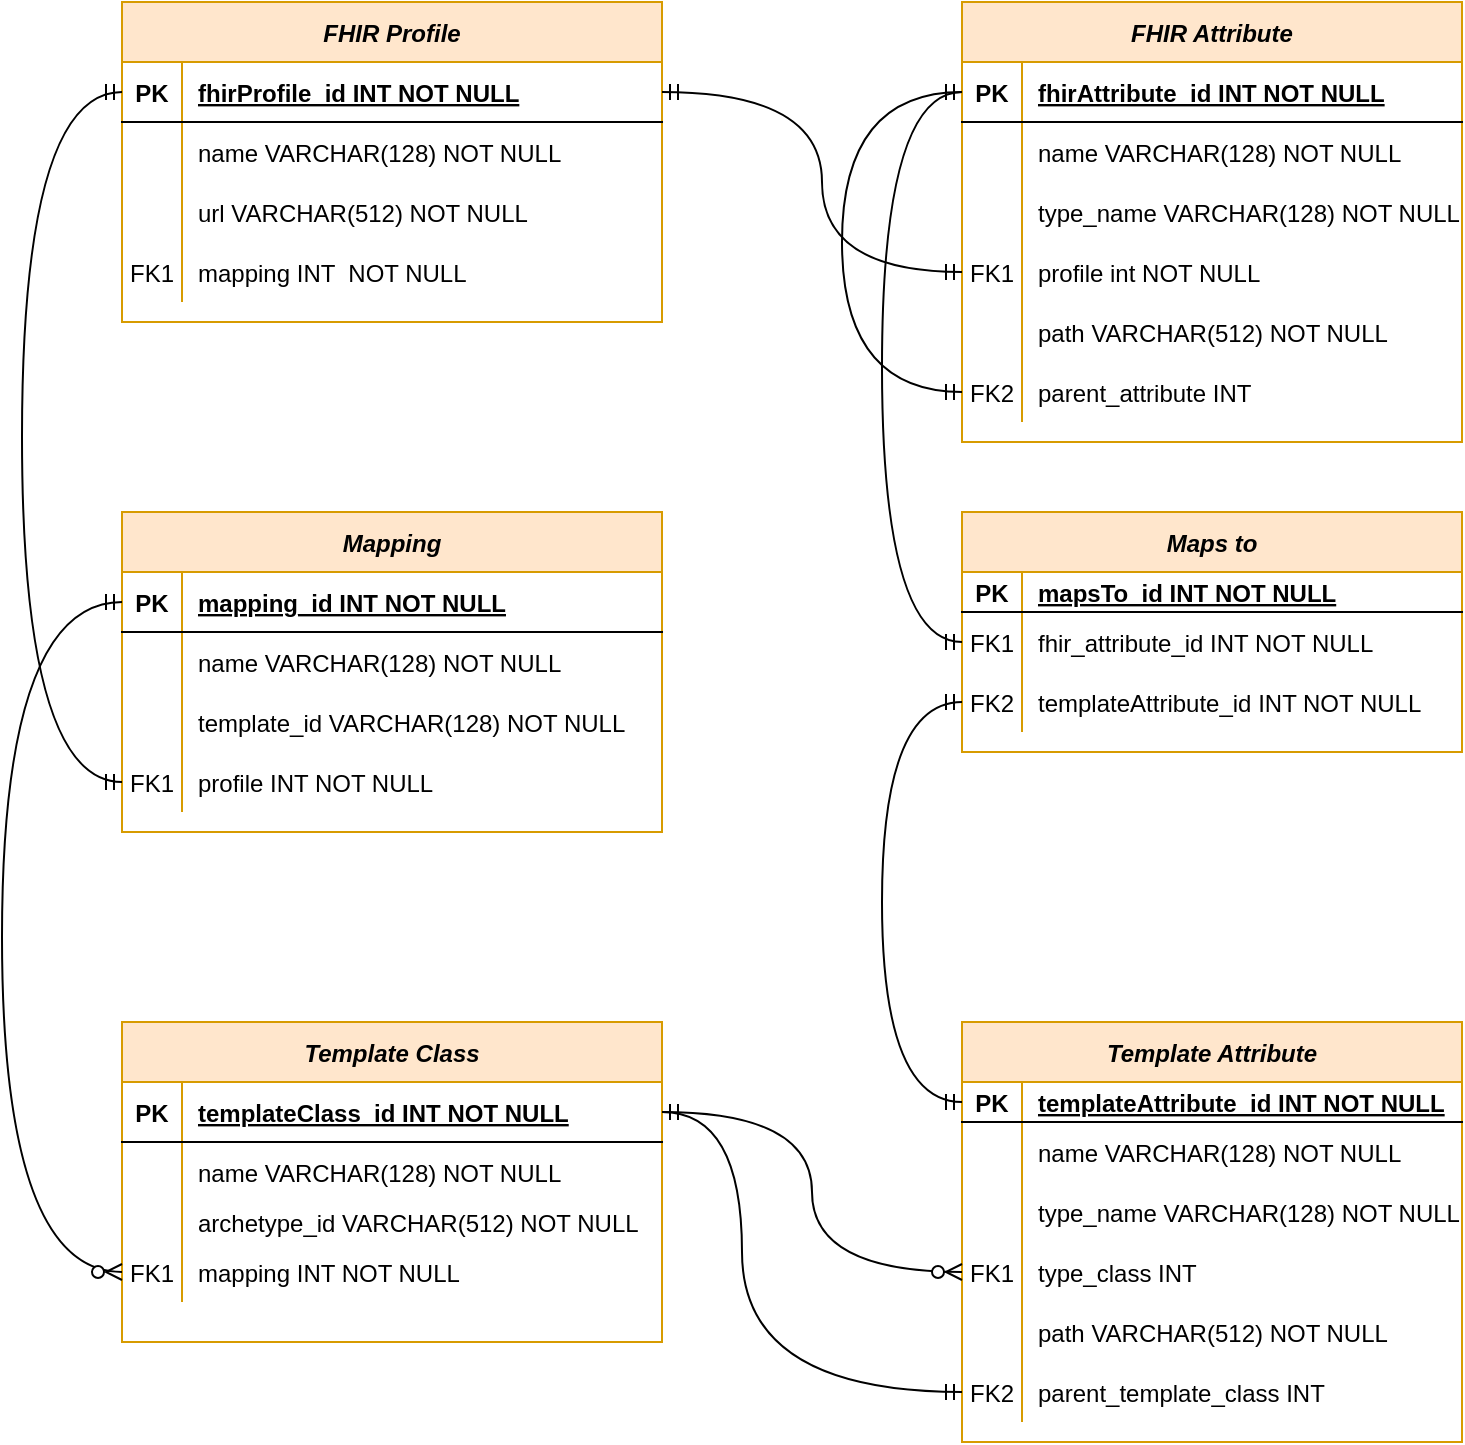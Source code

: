 <mxfile version="14.1.1" type="github">
  <diagram id="R2lEEEUBdFMjLlhIrx00" name="Page-1">
    <mxGraphModel dx="946" dy="1762" grid="1" gridSize="10" guides="1" tooltips="1" connect="1" arrows="1" fold="1" page="1" pageScale="1" pageWidth="850" pageHeight="1100" math="0" shadow="0" extFonts="Permanent Marker^https://fonts.googleapis.com/css?family=Permanent+Marker">
      <root>
        <mxCell id="0" />
        <mxCell id="1" parent="0" />
        <mxCell id="C-vyLk0tnHw3VtMMgP7b-2" value="Template Class" style="shape=table;startSize=30;container=1;collapsible=1;childLayout=tableLayout;fixedRows=1;rowLines=0;fontStyle=3;align=center;resizeLast=1;fillColor=#ffe6cc;strokeColor=#d79b00;" parent="1" vertex="1">
          <mxGeometry x="110" y="-210" width="270" height="160" as="geometry" />
        </mxCell>
        <mxCell id="C-vyLk0tnHw3VtMMgP7b-3" value="" style="shape=partialRectangle;collapsible=0;dropTarget=0;pointerEvents=0;fillColor=none;points=[[0,0.5],[1,0.5]];portConstraint=eastwest;top=0;left=0;right=0;bottom=1;" parent="C-vyLk0tnHw3VtMMgP7b-2" vertex="1">
          <mxGeometry y="30" width="270" height="30" as="geometry" />
        </mxCell>
        <mxCell id="C-vyLk0tnHw3VtMMgP7b-4" value="PK" style="shape=partialRectangle;overflow=hidden;connectable=0;fillColor=none;top=0;left=0;bottom=0;right=0;fontStyle=1;" parent="C-vyLk0tnHw3VtMMgP7b-3" vertex="1">
          <mxGeometry width="30" height="30" as="geometry" />
        </mxCell>
        <mxCell id="C-vyLk0tnHw3VtMMgP7b-5" value="templateClass_id INT NOT NULL " style="shape=partialRectangle;overflow=hidden;connectable=0;fillColor=none;top=0;left=0;bottom=0;right=0;align=left;spacingLeft=6;fontStyle=5;" parent="C-vyLk0tnHw3VtMMgP7b-3" vertex="1">
          <mxGeometry x="30" width="240" height="30" as="geometry" />
        </mxCell>
        <mxCell id="I-5Z0KJP2ZvqSZw33MEn-7" style="shape=partialRectangle;collapsible=0;dropTarget=0;pointerEvents=0;fillColor=none;points=[[0,0.5],[1,0.5]];portConstraint=eastwest;top=0;left=0;right=0;bottom=0;" parent="C-vyLk0tnHw3VtMMgP7b-2" vertex="1">
          <mxGeometry y="60" width="270" height="30" as="geometry" />
        </mxCell>
        <mxCell id="I-5Z0KJP2ZvqSZw33MEn-8" style="shape=partialRectangle;overflow=hidden;connectable=0;fillColor=none;top=0;left=0;bottom=0;right=0;" parent="I-5Z0KJP2ZvqSZw33MEn-7" vertex="1">
          <mxGeometry width="30" height="30" as="geometry" />
        </mxCell>
        <mxCell id="I-5Z0KJP2ZvqSZw33MEn-9" value="name VARCHAR(128) NOT NULL" style="shape=partialRectangle;overflow=hidden;connectable=0;fillColor=none;top=0;left=0;bottom=0;right=0;align=left;spacingLeft=6;" parent="I-5Z0KJP2ZvqSZw33MEn-7" vertex="1">
          <mxGeometry x="30" width="240" height="30" as="geometry" />
        </mxCell>
        <mxCell id="C-vyLk0tnHw3VtMMgP7b-9" value="" style="shape=partialRectangle;collapsible=0;dropTarget=0;pointerEvents=0;fillColor=none;points=[[0,0.5],[1,0.5]];portConstraint=eastwest;top=0;left=0;right=0;bottom=0;" parent="C-vyLk0tnHw3VtMMgP7b-2" vertex="1">
          <mxGeometry y="90" width="270" height="20" as="geometry" />
        </mxCell>
        <mxCell id="C-vyLk0tnHw3VtMMgP7b-10" value="" style="shape=partialRectangle;overflow=hidden;connectable=0;fillColor=none;top=0;left=0;bottom=0;right=0;" parent="C-vyLk0tnHw3VtMMgP7b-9" vertex="1">
          <mxGeometry width="30" height="20" as="geometry" />
        </mxCell>
        <mxCell id="C-vyLk0tnHw3VtMMgP7b-11" value="archetype_id VARCHAR(512) NOT NULL" style="shape=partialRectangle;overflow=hidden;connectable=0;fillColor=none;top=0;left=0;bottom=0;right=0;align=left;spacingLeft=6;" parent="C-vyLk0tnHw3VtMMgP7b-9" vertex="1">
          <mxGeometry x="30" width="240" height="20" as="geometry" />
        </mxCell>
        <mxCell id="C-vyLk0tnHw3VtMMgP7b-6" value="" style="shape=partialRectangle;collapsible=0;dropTarget=0;pointerEvents=0;fillColor=none;points=[[0,0.5],[1,0.5]];portConstraint=eastwest;top=0;left=0;right=0;bottom=0;" parent="C-vyLk0tnHw3VtMMgP7b-2" vertex="1">
          <mxGeometry y="110" width="270" height="30" as="geometry" />
        </mxCell>
        <mxCell id="C-vyLk0tnHw3VtMMgP7b-7" value="FK1" style="shape=partialRectangle;overflow=hidden;connectable=0;fillColor=none;top=0;left=0;bottom=0;right=0;" parent="C-vyLk0tnHw3VtMMgP7b-6" vertex="1">
          <mxGeometry width="30" height="30" as="geometry" />
        </mxCell>
        <mxCell id="C-vyLk0tnHw3VtMMgP7b-8" value="mapping INT NOT NULL " style="shape=partialRectangle;overflow=hidden;connectable=0;fillColor=none;top=0;left=0;bottom=0;right=0;align=left;spacingLeft=6;" parent="C-vyLk0tnHw3VtMMgP7b-6" vertex="1">
          <mxGeometry x="30" width="240" height="30" as="geometry" />
        </mxCell>
        <mxCell id="C-vyLk0tnHw3VtMMgP7b-13" value="Template Attribute" style="shape=table;startSize=30;container=1;collapsible=1;childLayout=tableLayout;fixedRows=1;rowLines=0;fontStyle=3;align=center;resizeLast=1;fillColor=#ffe6cc;strokeColor=#d79b00;" parent="1" vertex="1">
          <mxGeometry x="530" y="-210" width="250" height="210" as="geometry" />
        </mxCell>
        <mxCell id="C-vyLk0tnHw3VtMMgP7b-14" value="" style="shape=partialRectangle;collapsible=0;dropTarget=0;pointerEvents=0;fillColor=none;points=[[0,0.5],[1,0.5]];portConstraint=eastwest;top=0;left=0;right=0;bottom=1;" parent="C-vyLk0tnHw3VtMMgP7b-13" vertex="1">
          <mxGeometry y="30" width="250" height="20" as="geometry" />
        </mxCell>
        <mxCell id="C-vyLk0tnHw3VtMMgP7b-15" value="PK" style="shape=partialRectangle;overflow=hidden;connectable=0;fillColor=none;top=0;left=0;bottom=0;right=0;fontStyle=1;" parent="C-vyLk0tnHw3VtMMgP7b-14" vertex="1">
          <mxGeometry width="30" height="20" as="geometry" />
        </mxCell>
        <mxCell id="C-vyLk0tnHw3VtMMgP7b-16" value="templateAttribute_id INT NOT NULL " style="shape=partialRectangle;overflow=hidden;connectable=0;fillColor=none;top=0;left=0;bottom=0;right=0;align=left;spacingLeft=6;fontStyle=5;" parent="C-vyLk0tnHw3VtMMgP7b-14" vertex="1">
          <mxGeometry x="30" width="220" height="20" as="geometry" />
        </mxCell>
        <mxCell id="C-vyLk0tnHw3VtMMgP7b-20" value="" style="shape=partialRectangle;collapsible=0;dropTarget=0;pointerEvents=0;fillColor=none;points=[[0,0.5],[1,0.5]];portConstraint=eastwest;top=0;left=0;right=0;bottom=0;" parent="C-vyLk0tnHw3VtMMgP7b-13" vertex="1">
          <mxGeometry y="50" width="250" height="30" as="geometry" />
        </mxCell>
        <mxCell id="C-vyLk0tnHw3VtMMgP7b-21" value="" style="shape=partialRectangle;overflow=hidden;connectable=0;fillColor=none;top=0;left=0;bottom=0;right=0;" parent="C-vyLk0tnHw3VtMMgP7b-20" vertex="1">
          <mxGeometry width="30" height="30" as="geometry" />
        </mxCell>
        <mxCell id="C-vyLk0tnHw3VtMMgP7b-22" value="name VARCHAR(128) NOT NULL" style="shape=partialRectangle;overflow=hidden;connectable=0;fillColor=none;top=0;left=0;bottom=0;right=0;align=left;spacingLeft=6;" parent="C-vyLk0tnHw3VtMMgP7b-20" vertex="1">
          <mxGeometry x="30" width="220" height="30" as="geometry" />
        </mxCell>
        <mxCell id="I-5Z0KJP2ZvqSZw33MEn-14" style="shape=partialRectangle;collapsible=0;dropTarget=0;pointerEvents=0;fillColor=none;points=[[0,0.5],[1,0.5]];portConstraint=eastwest;top=0;left=0;right=0;bottom=0;" parent="C-vyLk0tnHw3VtMMgP7b-13" vertex="1">
          <mxGeometry y="80" width="250" height="30" as="geometry" />
        </mxCell>
        <mxCell id="I-5Z0KJP2ZvqSZw33MEn-15" style="shape=partialRectangle;overflow=hidden;connectable=0;fillColor=none;top=0;left=0;bottom=0;right=0;" parent="I-5Z0KJP2ZvqSZw33MEn-14" vertex="1">
          <mxGeometry width="30" height="30" as="geometry" />
        </mxCell>
        <mxCell id="I-5Z0KJP2ZvqSZw33MEn-16" value="type_name VARCHAR(128) NOT NULL" style="shape=partialRectangle;overflow=hidden;connectable=0;fillColor=none;top=0;left=0;bottom=0;right=0;align=left;spacingLeft=6;" parent="I-5Z0KJP2ZvqSZw33MEn-14" vertex="1">
          <mxGeometry x="30" width="220" height="30" as="geometry" />
        </mxCell>
        <mxCell id="C-vyLk0tnHw3VtMMgP7b-17" value="" style="shape=partialRectangle;collapsible=0;dropTarget=0;pointerEvents=0;fillColor=none;points=[[0,0.5],[1,0.5]];portConstraint=eastwest;top=0;left=0;right=0;bottom=0;" parent="C-vyLk0tnHw3VtMMgP7b-13" vertex="1">
          <mxGeometry y="110" width="250" height="30" as="geometry" />
        </mxCell>
        <mxCell id="C-vyLk0tnHw3VtMMgP7b-18" value="FK1" style="shape=partialRectangle;overflow=hidden;connectable=0;fillColor=none;top=0;left=0;bottom=0;right=0;" parent="C-vyLk0tnHw3VtMMgP7b-17" vertex="1">
          <mxGeometry width="30" height="30" as="geometry" />
        </mxCell>
        <mxCell id="C-vyLk0tnHw3VtMMgP7b-19" value="type_class INT" style="shape=partialRectangle;overflow=hidden;connectable=0;fillColor=none;top=0;left=0;bottom=0;right=0;align=left;spacingLeft=6;" parent="C-vyLk0tnHw3VtMMgP7b-17" vertex="1">
          <mxGeometry x="30" width="220" height="30" as="geometry" />
        </mxCell>
        <mxCell id="I-5Z0KJP2ZvqSZw33MEn-11" style="shape=partialRectangle;collapsible=0;dropTarget=0;pointerEvents=0;fillColor=none;points=[[0,0.5],[1,0.5]];portConstraint=eastwest;top=0;left=0;right=0;bottom=0;" parent="C-vyLk0tnHw3VtMMgP7b-13" vertex="1">
          <mxGeometry y="140" width="250" height="30" as="geometry" />
        </mxCell>
        <mxCell id="I-5Z0KJP2ZvqSZw33MEn-12" style="shape=partialRectangle;overflow=hidden;connectable=0;fillColor=none;top=0;left=0;bottom=0;right=0;" parent="I-5Z0KJP2ZvqSZw33MEn-11" vertex="1">
          <mxGeometry width="30" height="30" as="geometry" />
        </mxCell>
        <mxCell id="I-5Z0KJP2ZvqSZw33MEn-13" value="path VARCHAR(512) NOT NULL " style="shape=partialRectangle;overflow=hidden;connectable=0;fillColor=none;top=0;left=0;bottom=0;right=0;align=left;spacingLeft=6;labelBorderColor=none;" parent="I-5Z0KJP2ZvqSZw33MEn-11" vertex="1">
          <mxGeometry x="30" width="220" height="30" as="geometry" />
        </mxCell>
        <mxCell id="I-5Z0KJP2ZvqSZw33MEn-17" style="shape=partialRectangle;collapsible=0;dropTarget=0;pointerEvents=0;fillColor=none;points=[[0,0.5],[1,0.5]];portConstraint=eastwest;top=0;left=0;right=0;bottom=0;" parent="C-vyLk0tnHw3VtMMgP7b-13" vertex="1">
          <mxGeometry y="170" width="250" height="30" as="geometry" />
        </mxCell>
        <mxCell id="I-5Z0KJP2ZvqSZw33MEn-18" value="FK2" style="shape=partialRectangle;overflow=hidden;connectable=0;fillColor=none;top=0;left=0;bottom=0;right=0;" parent="I-5Z0KJP2ZvqSZw33MEn-17" vertex="1">
          <mxGeometry width="30" height="30" as="geometry" />
        </mxCell>
        <mxCell id="I-5Z0KJP2ZvqSZw33MEn-19" value="parent_template_class INT " style="shape=partialRectangle;overflow=hidden;connectable=0;fillColor=none;top=0;left=0;bottom=0;right=0;align=left;spacingLeft=6;labelBorderColor=none;" parent="I-5Z0KJP2ZvqSZw33MEn-17" vertex="1">
          <mxGeometry x="30" width="220" height="30" as="geometry" />
        </mxCell>
        <mxCell id="C-vyLk0tnHw3VtMMgP7b-23" value="Mapping" style="shape=table;startSize=30;container=1;collapsible=1;childLayout=tableLayout;fixedRows=1;rowLines=0;fontStyle=3;align=center;resizeLast=1;fillColor=#ffe6cc;strokeColor=#d79b00;" parent="1" vertex="1">
          <mxGeometry x="110" y="-465" width="270" height="160" as="geometry">
            <mxRectangle x="110" y="130" width="80" height="30" as="alternateBounds" />
          </mxGeometry>
        </mxCell>
        <mxCell id="C-vyLk0tnHw3VtMMgP7b-24" value="" style="shape=partialRectangle;collapsible=0;dropTarget=0;pointerEvents=0;fillColor=none;points=[[0,0.5],[1,0.5]];portConstraint=eastwest;top=0;left=0;right=0;bottom=1;" parent="C-vyLk0tnHw3VtMMgP7b-23" vertex="1">
          <mxGeometry y="30" width="270" height="30" as="geometry" />
        </mxCell>
        <mxCell id="C-vyLk0tnHw3VtMMgP7b-25" value="PK" style="shape=partialRectangle;overflow=hidden;connectable=0;fillColor=none;top=0;left=0;bottom=0;right=0;fontStyle=1;" parent="C-vyLk0tnHw3VtMMgP7b-24" vertex="1">
          <mxGeometry width="30" height="30" as="geometry" />
        </mxCell>
        <mxCell id="C-vyLk0tnHw3VtMMgP7b-26" value="mapping_id INT NOT NULL " style="shape=partialRectangle;overflow=hidden;connectable=0;fillColor=none;top=0;left=0;bottom=0;right=0;align=left;spacingLeft=6;fontStyle=5;" parent="C-vyLk0tnHw3VtMMgP7b-24" vertex="1">
          <mxGeometry x="30" width="240" height="30" as="geometry" />
        </mxCell>
        <mxCell id="C-vyLk0tnHw3VtMMgP7b-27" value="" style="shape=partialRectangle;collapsible=0;dropTarget=0;pointerEvents=0;fillColor=none;points=[[0,0.5],[1,0.5]];portConstraint=eastwest;top=0;left=0;right=0;bottom=0;" parent="C-vyLk0tnHw3VtMMgP7b-23" vertex="1">
          <mxGeometry y="60" width="270" height="30" as="geometry" />
        </mxCell>
        <mxCell id="C-vyLk0tnHw3VtMMgP7b-28" value="&#xa;&#xa;&#xa;&#xa;" style="shape=partialRectangle;overflow=hidden;connectable=0;fillColor=none;top=0;left=0;bottom=0;right=0;" parent="C-vyLk0tnHw3VtMMgP7b-27" vertex="1">
          <mxGeometry width="30" height="30" as="geometry" />
        </mxCell>
        <mxCell id="C-vyLk0tnHw3VtMMgP7b-29" value="name VARCHAR(128) NOT NULL" style="shape=partialRectangle;overflow=hidden;connectable=0;fillColor=none;top=0;left=0;bottom=0;right=0;align=left;spacingLeft=6;" parent="C-vyLk0tnHw3VtMMgP7b-27" vertex="1">
          <mxGeometry x="30" width="240" height="30" as="geometry" />
        </mxCell>
        <mxCell id="I-5Z0KJP2ZvqSZw33MEn-4" style="shape=partialRectangle;collapsible=0;dropTarget=0;pointerEvents=0;fillColor=none;points=[[0,0.5],[1,0.5]];portConstraint=eastwest;top=0;left=0;right=0;bottom=0;" parent="C-vyLk0tnHw3VtMMgP7b-23" vertex="1">
          <mxGeometry y="90" width="270" height="30" as="geometry" />
        </mxCell>
        <mxCell id="I-5Z0KJP2ZvqSZw33MEn-5" style="shape=partialRectangle;overflow=hidden;connectable=0;fillColor=none;top=0;left=0;bottom=0;right=0;" parent="I-5Z0KJP2ZvqSZw33MEn-4" vertex="1">
          <mxGeometry width="30" height="30" as="geometry" />
        </mxCell>
        <mxCell id="I-5Z0KJP2ZvqSZw33MEn-6" value="template_id VARCHAR(128) NOT NULL" style="shape=partialRectangle;overflow=hidden;connectable=0;fillColor=none;top=0;left=0;bottom=0;right=0;align=left;spacingLeft=6;" parent="I-5Z0KJP2ZvqSZw33MEn-4" vertex="1">
          <mxGeometry x="30" width="240" height="30" as="geometry" />
        </mxCell>
        <mxCell id="I-5Z0KJP2ZvqSZw33MEn-35" style="shape=partialRectangle;collapsible=0;dropTarget=0;pointerEvents=0;fillColor=none;points=[[0,0.5],[1,0.5]];portConstraint=eastwest;top=0;left=0;right=0;bottom=0;" parent="C-vyLk0tnHw3VtMMgP7b-23" vertex="1">
          <mxGeometry y="120" width="270" height="30" as="geometry" />
        </mxCell>
        <mxCell id="I-5Z0KJP2ZvqSZw33MEn-36" value="FK1" style="shape=partialRectangle;overflow=hidden;connectable=0;fillColor=none;top=0;left=0;bottom=0;right=0;" parent="I-5Z0KJP2ZvqSZw33MEn-35" vertex="1">
          <mxGeometry width="30" height="30" as="geometry" />
        </mxCell>
        <mxCell id="I-5Z0KJP2ZvqSZw33MEn-37" value="profile INT NOT NULL" style="shape=partialRectangle;overflow=hidden;connectable=0;fillColor=none;top=0;left=0;bottom=0;right=0;align=left;spacingLeft=6;" parent="I-5Z0KJP2ZvqSZw33MEn-35" vertex="1">
          <mxGeometry x="30" width="240" height="30" as="geometry" />
        </mxCell>
        <mxCell id="I-5Z0KJP2ZvqSZw33MEn-22" value="FHIR Profile" style="shape=table;startSize=30;container=1;collapsible=1;childLayout=tableLayout;fixedRows=1;rowLines=0;fontStyle=3;align=center;resizeLast=1;fillColor=#ffe6cc;strokeColor=#D79B00;" parent="1" vertex="1">
          <mxGeometry x="110" y="-720" width="270" height="160" as="geometry" />
        </mxCell>
        <mxCell id="I-5Z0KJP2ZvqSZw33MEn-23" value="" style="shape=partialRectangle;collapsible=0;dropTarget=0;pointerEvents=0;fillColor=none;points=[[0,0.5],[1,0.5]];portConstraint=eastwest;top=0;left=0;right=0;bottom=1;" parent="I-5Z0KJP2ZvqSZw33MEn-22" vertex="1">
          <mxGeometry y="30" width="270" height="30" as="geometry" />
        </mxCell>
        <mxCell id="I-5Z0KJP2ZvqSZw33MEn-24" value="PK" style="shape=partialRectangle;overflow=hidden;connectable=0;fillColor=none;top=0;left=0;bottom=0;right=0;fontStyle=1;" parent="I-5Z0KJP2ZvqSZw33MEn-23" vertex="1">
          <mxGeometry width="30" height="30" as="geometry" />
        </mxCell>
        <mxCell id="I-5Z0KJP2ZvqSZw33MEn-25" value="fhirProfile_id INT NOT NULL " style="shape=partialRectangle;overflow=hidden;connectable=0;top=0;left=0;bottom=0;right=0;align=left;spacingLeft=6;fontStyle=5;strokeColor=#FFD966;fillColor=none;" parent="I-5Z0KJP2ZvqSZw33MEn-23" vertex="1">
          <mxGeometry x="30" width="240" height="30" as="geometry" />
        </mxCell>
        <mxCell id="I-5Z0KJP2ZvqSZw33MEn-26" style="shape=partialRectangle;collapsible=0;dropTarget=0;pointerEvents=0;fillColor=none;points=[[0,0.5],[1,0.5]];portConstraint=eastwest;top=0;left=0;right=0;bottom=0;" parent="I-5Z0KJP2ZvqSZw33MEn-22" vertex="1">
          <mxGeometry y="60" width="270" height="30" as="geometry" />
        </mxCell>
        <mxCell id="I-5Z0KJP2ZvqSZw33MEn-27" style="shape=partialRectangle;overflow=hidden;connectable=0;fillColor=none;top=0;left=0;bottom=0;right=0;" parent="I-5Z0KJP2ZvqSZw33MEn-26" vertex="1">
          <mxGeometry width="30" height="30" as="geometry" />
        </mxCell>
        <mxCell id="I-5Z0KJP2ZvqSZw33MEn-28" value="name VARCHAR(128) NOT NULL" style="shape=partialRectangle;overflow=hidden;connectable=0;fillColor=none;top=0;left=0;bottom=0;right=0;align=left;spacingLeft=6;strokeColor=#D79B00;" parent="I-5Z0KJP2ZvqSZw33MEn-26" vertex="1">
          <mxGeometry x="30" width="240" height="30" as="geometry" />
        </mxCell>
        <mxCell id="I-5Z0KJP2ZvqSZw33MEn-29" value="" style="shape=partialRectangle;collapsible=0;dropTarget=0;pointerEvents=0;fillColor=none;points=[[0,0.5],[1,0.5]];portConstraint=eastwest;top=0;left=0;right=0;bottom=0;" parent="I-5Z0KJP2ZvqSZw33MEn-22" vertex="1">
          <mxGeometry y="90" width="270" height="30" as="geometry" />
        </mxCell>
        <mxCell id="I-5Z0KJP2ZvqSZw33MEn-30" value="" style="shape=partialRectangle;overflow=hidden;connectable=0;fillColor=none;top=0;left=0;bottom=0;right=0;" parent="I-5Z0KJP2ZvqSZw33MEn-29" vertex="1">
          <mxGeometry width="30" height="30" as="geometry" />
        </mxCell>
        <mxCell id="I-5Z0KJP2ZvqSZw33MEn-31" value="url VARCHAR(512) NOT NULL" style="shape=partialRectangle;overflow=hidden;connectable=0;fillColor=none;top=0;left=0;bottom=0;right=0;align=left;spacingLeft=6;" parent="I-5Z0KJP2ZvqSZw33MEn-29" vertex="1">
          <mxGeometry x="30" width="240" height="30" as="geometry" />
        </mxCell>
        <mxCell id="I-5Z0KJP2ZvqSZw33MEn-32" value="" style="shape=partialRectangle;collapsible=0;dropTarget=0;pointerEvents=0;fillColor=none;points=[[0,0.5],[1,0.5]];portConstraint=eastwest;top=0;left=0;right=0;bottom=0;" parent="I-5Z0KJP2ZvqSZw33MEn-22" vertex="1">
          <mxGeometry y="120" width="270" height="30" as="geometry" />
        </mxCell>
        <mxCell id="I-5Z0KJP2ZvqSZw33MEn-33" value="FK1" style="shape=partialRectangle;overflow=hidden;connectable=0;fillColor=none;top=0;left=0;bottom=0;right=0;" parent="I-5Z0KJP2ZvqSZw33MEn-32" vertex="1">
          <mxGeometry width="30" height="30" as="geometry" />
        </mxCell>
        <mxCell id="I-5Z0KJP2ZvqSZw33MEn-34" value="mapping INT  NOT NULL" style="shape=partialRectangle;overflow=hidden;connectable=0;fillColor=none;top=0;left=0;bottom=0;right=0;align=left;spacingLeft=6;" parent="I-5Z0KJP2ZvqSZw33MEn-32" vertex="1">
          <mxGeometry x="30" width="240" height="30" as="geometry" />
        </mxCell>
        <mxCell id="I-5Z0KJP2ZvqSZw33MEn-40" value="FHIR Attribute" style="shape=table;startSize=30;container=1;collapsible=1;childLayout=tableLayout;fixedRows=1;rowLines=0;fontStyle=3;align=center;resizeLast=1;fillColor=#ffe6cc;strokeColor=#d79b00;" parent="1" vertex="1">
          <mxGeometry x="530" y="-720" width="250" height="220" as="geometry" />
        </mxCell>
        <mxCell id="I-5Z0KJP2ZvqSZw33MEn-41" value="" style="shape=partialRectangle;collapsible=0;dropTarget=0;pointerEvents=0;fillColor=none;points=[[0,0.5],[1,0.5]];portConstraint=eastwest;top=0;left=0;right=0;bottom=1;" parent="I-5Z0KJP2ZvqSZw33MEn-40" vertex="1">
          <mxGeometry y="30" width="250" height="30" as="geometry" />
        </mxCell>
        <mxCell id="I-5Z0KJP2ZvqSZw33MEn-42" value="PK" style="shape=partialRectangle;overflow=hidden;connectable=0;fillColor=none;top=0;left=0;bottom=0;right=0;fontStyle=1;" parent="I-5Z0KJP2ZvqSZw33MEn-41" vertex="1">
          <mxGeometry width="30" height="30" as="geometry" />
        </mxCell>
        <mxCell id="I-5Z0KJP2ZvqSZw33MEn-43" value="fhirAttribute_id INT NOT NULL " style="shape=partialRectangle;overflow=hidden;connectable=0;fillColor=none;top=0;left=0;bottom=0;right=0;align=left;spacingLeft=6;fontStyle=5;" parent="I-5Z0KJP2ZvqSZw33MEn-41" vertex="1">
          <mxGeometry x="30" width="220" height="30" as="geometry" />
        </mxCell>
        <mxCell id="I-5Z0KJP2ZvqSZw33MEn-44" value="" style="shape=partialRectangle;collapsible=0;dropTarget=0;pointerEvents=0;fillColor=none;points=[[0,0.5],[1,0.5]];portConstraint=eastwest;top=0;left=0;right=0;bottom=0;" parent="I-5Z0KJP2ZvqSZw33MEn-40" vertex="1">
          <mxGeometry y="60" width="250" height="30" as="geometry" />
        </mxCell>
        <mxCell id="I-5Z0KJP2ZvqSZw33MEn-45" value="" style="shape=partialRectangle;overflow=hidden;connectable=0;fillColor=none;top=0;left=0;bottom=0;right=0;" parent="I-5Z0KJP2ZvqSZw33MEn-44" vertex="1">
          <mxGeometry width="30" height="30" as="geometry" />
        </mxCell>
        <mxCell id="I-5Z0KJP2ZvqSZw33MEn-46" value="name VARCHAR(128) NOT NULL" style="shape=partialRectangle;overflow=hidden;connectable=0;fillColor=none;top=0;left=0;bottom=0;right=0;align=left;spacingLeft=6;" parent="I-5Z0KJP2ZvqSZw33MEn-44" vertex="1">
          <mxGeometry x="30" width="220" height="30" as="geometry" />
        </mxCell>
        <mxCell id="I-5Z0KJP2ZvqSZw33MEn-47" style="shape=partialRectangle;collapsible=0;dropTarget=0;pointerEvents=0;fillColor=none;points=[[0,0.5],[1,0.5]];portConstraint=eastwest;top=0;left=0;right=0;bottom=0;" parent="I-5Z0KJP2ZvqSZw33MEn-40" vertex="1">
          <mxGeometry y="90" width="250" height="30" as="geometry" />
        </mxCell>
        <mxCell id="I-5Z0KJP2ZvqSZw33MEn-48" style="shape=partialRectangle;overflow=hidden;connectable=0;fillColor=none;top=0;left=0;bottom=0;right=0;" parent="I-5Z0KJP2ZvqSZw33MEn-47" vertex="1">
          <mxGeometry width="30" height="30" as="geometry" />
        </mxCell>
        <mxCell id="I-5Z0KJP2ZvqSZw33MEn-49" value="type_name VARCHAR(128) NOT NULL" style="shape=partialRectangle;overflow=hidden;connectable=0;fillColor=none;top=0;left=0;bottom=0;right=0;align=left;spacingLeft=6;" parent="I-5Z0KJP2ZvqSZw33MEn-47" vertex="1">
          <mxGeometry x="30" width="220" height="30" as="geometry" />
        </mxCell>
        <mxCell id="I-5Z0KJP2ZvqSZw33MEn-50" value="" style="shape=partialRectangle;collapsible=0;dropTarget=0;pointerEvents=0;fillColor=none;points=[[0,0.5],[1,0.5]];portConstraint=eastwest;top=0;left=0;right=0;bottom=0;" parent="I-5Z0KJP2ZvqSZw33MEn-40" vertex="1">
          <mxGeometry y="120" width="250" height="30" as="geometry" />
        </mxCell>
        <mxCell id="I-5Z0KJP2ZvqSZw33MEn-51" value="FK1" style="shape=partialRectangle;overflow=hidden;connectable=0;fillColor=none;top=0;left=0;bottom=0;right=0;" parent="I-5Z0KJP2ZvqSZw33MEn-50" vertex="1">
          <mxGeometry width="30" height="30" as="geometry" />
        </mxCell>
        <mxCell id="I-5Z0KJP2ZvqSZw33MEn-52" value="profile int NOT NULL " style="shape=partialRectangle;overflow=hidden;connectable=0;fillColor=none;top=0;left=0;bottom=0;right=0;align=left;spacingLeft=6;" parent="I-5Z0KJP2ZvqSZw33MEn-50" vertex="1">
          <mxGeometry x="30" width="220" height="30" as="geometry" />
        </mxCell>
        <mxCell id="I-5Z0KJP2ZvqSZw33MEn-53" style="shape=partialRectangle;collapsible=0;dropTarget=0;pointerEvents=0;fillColor=none;points=[[0,0.5],[1,0.5]];portConstraint=eastwest;top=0;left=0;right=0;bottom=0;" parent="I-5Z0KJP2ZvqSZw33MEn-40" vertex="1">
          <mxGeometry y="150" width="250" height="30" as="geometry" />
        </mxCell>
        <mxCell id="I-5Z0KJP2ZvqSZw33MEn-54" style="shape=partialRectangle;overflow=hidden;connectable=0;fillColor=none;top=0;left=0;bottom=0;right=0;" parent="I-5Z0KJP2ZvqSZw33MEn-53" vertex="1">
          <mxGeometry width="30" height="30" as="geometry" />
        </mxCell>
        <mxCell id="I-5Z0KJP2ZvqSZw33MEn-55" value="path VARCHAR(512) NOT NULL " style="shape=partialRectangle;overflow=hidden;connectable=0;fillColor=none;top=0;left=0;bottom=0;right=0;align=left;spacingLeft=6;labelBorderColor=none;" parent="I-5Z0KJP2ZvqSZw33MEn-53" vertex="1">
          <mxGeometry x="30" width="220" height="30" as="geometry" />
        </mxCell>
        <mxCell id="vM5ge953920mpmW_Eg1d-21" style="edgeStyle=orthogonalEdgeStyle;curved=1;rounded=0;jumpStyle=none;orthogonalLoop=1;jettySize=auto;html=1;exitX=0;exitY=0.5;exitDx=0;exitDy=0;entryX=0;entryY=0.5;entryDx=0;entryDy=0;startArrow=ERmandOne;startFill=0;endArrow=ERmandOne;endFill=0;strokeColor=#000000;" edge="1" parent="I-5Z0KJP2ZvqSZw33MEn-40" source="I-5Z0KJP2ZvqSZw33MEn-56" target="I-5Z0KJP2ZvqSZw33MEn-41">
          <mxGeometry relative="1" as="geometry">
            <Array as="points">
              <mxPoint x="-60" y="195" />
              <mxPoint x="-60" y="45" />
            </Array>
          </mxGeometry>
        </mxCell>
        <mxCell id="I-5Z0KJP2ZvqSZw33MEn-56" style="shape=partialRectangle;collapsible=0;dropTarget=0;pointerEvents=0;fillColor=none;points=[[0,0.5],[1,0.5]];portConstraint=eastwest;top=0;left=0;right=0;bottom=0;" parent="I-5Z0KJP2ZvqSZw33MEn-40" vertex="1">
          <mxGeometry y="180" width="250" height="30" as="geometry" />
        </mxCell>
        <mxCell id="I-5Z0KJP2ZvqSZw33MEn-57" value="FK2" style="shape=partialRectangle;overflow=hidden;connectable=0;fillColor=none;top=0;left=0;bottom=0;right=0;" parent="I-5Z0KJP2ZvqSZw33MEn-56" vertex="1">
          <mxGeometry width="30" height="30" as="geometry" />
        </mxCell>
        <mxCell id="I-5Z0KJP2ZvqSZw33MEn-58" value="parent_attribute INT " style="shape=partialRectangle;overflow=hidden;connectable=0;fillColor=none;top=0;left=0;bottom=0;right=0;align=left;spacingLeft=6;labelBorderColor=none;" parent="I-5Z0KJP2ZvqSZw33MEn-56" vertex="1">
          <mxGeometry x="30" width="220" height="30" as="geometry" />
        </mxCell>
        <mxCell id="I-5Z0KJP2ZvqSZw33MEn-65" value="Maps to" style="shape=table;startSize=30;container=1;collapsible=1;childLayout=tableLayout;fixedRows=1;rowLines=0;fontStyle=3;align=center;resizeLast=1;fillColor=#ffe6cc;strokeColor=#d79b00;" parent="1" vertex="1">
          <mxGeometry x="530" y="-465" width="250" height="120" as="geometry" />
        </mxCell>
        <mxCell id="I-5Z0KJP2ZvqSZw33MEn-66" value="" style="shape=partialRectangle;collapsible=0;dropTarget=0;pointerEvents=0;fillColor=none;points=[[0,0.5],[1,0.5]];portConstraint=eastwest;top=0;left=0;right=0;bottom=1;" parent="I-5Z0KJP2ZvqSZw33MEn-65" vertex="1">
          <mxGeometry y="30" width="250" height="20" as="geometry" />
        </mxCell>
        <mxCell id="I-5Z0KJP2ZvqSZw33MEn-67" value="PK" style="shape=partialRectangle;overflow=hidden;connectable=0;fillColor=none;top=0;left=0;bottom=0;right=0;fontStyle=1;" parent="I-5Z0KJP2ZvqSZw33MEn-66" vertex="1">
          <mxGeometry width="30" height="20" as="geometry" />
        </mxCell>
        <mxCell id="I-5Z0KJP2ZvqSZw33MEn-68" value="mapsTo_id INT NOT NULL " style="shape=partialRectangle;overflow=hidden;connectable=0;fillColor=none;top=0;left=0;bottom=0;right=0;align=left;spacingLeft=6;fontStyle=5;" parent="I-5Z0KJP2ZvqSZw33MEn-66" vertex="1">
          <mxGeometry x="30" width="220" height="20" as="geometry" />
        </mxCell>
        <mxCell id="I-5Z0KJP2ZvqSZw33MEn-69" style="shape=partialRectangle;collapsible=0;dropTarget=0;pointerEvents=0;fillColor=none;points=[[0,0.5],[1,0.5]];portConstraint=eastwest;top=0;left=0;right=0;bottom=0;" parent="I-5Z0KJP2ZvqSZw33MEn-65" vertex="1">
          <mxGeometry y="50" width="250" height="30" as="geometry" />
        </mxCell>
        <mxCell id="I-5Z0KJP2ZvqSZw33MEn-70" value="FK1" style="shape=partialRectangle;overflow=hidden;connectable=0;fillColor=none;top=0;left=0;bottom=0;right=0;" parent="I-5Z0KJP2ZvqSZw33MEn-69" vertex="1">
          <mxGeometry width="30" height="30" as="geometry" />
        </mxCell>
        <mxCell id="I-5Z0KJP2ZvqSZw33MEn-71" value="fhir_attribute_id INT NOT NULL" style="shape=partialRectangle;overflow=hidden;connectable=0;fillColor=none;top=0;left=0;bottom=0;right=0;align=left;spacingLeft=6;" parent="I-5Z0KJP2ZvqSZw33MEn-69" vertex="1">
          <mxGeometry x="30" width="220" height="30" as="geometry" />
        </mxCell>
        <mxCell id="I-5Z0KJP2ZvqSZw33MEn-72" value="" style="shape=partialRectangle;collapsible=0;dropTarget=0;pointerEvents=0;fillColor=none;points=[[0,0.5],[1,0.5]];portConstraint=eastwest;top=0;left=0;right=0;bottom=0;" parent="I-5Z0KJP2ZvqSZw33MEn-65" vertex="1">
          <mxGeometry y="80" width="250" height="30" as="geometry" />
        </mxCell>
        <mxCell id="I-5Z0KJP2ZvqSZw33MEn-73" value="FK2" style="shape=partialRectangle;overflow=hidden;connectable=0;fillColor=none;top=0;left=0;bottom=0;right=0;" parent="I-5Z0KJP2ZvqSZw33MEn-72" vertex="1">
          <mxGeometry width="30" height="30" as="geometry" />
        </mxCell>
        <mxCell id="I-5Z0KJP2ZvqSZw33MEn-74" value="templateAttribute_id INT NOT NULL" style="shape=partialRectangle;overflow=hidden;connectable=0;fillColor=none;top=0;left=0;bottom=0;right=0;align=left;spacingLeft=6;" parent="I-5Z0KJP2ZvqSZw33MEn-72" vertex="1">
          <mxGeometry x="30" width="220" height="30" as="geometry" />
        </mxCell>
        <mxCell id="vM5ge953920mpmW_Eg1d-4" style="edgeStyle=orthogonalEdgeStyle;curved=1;rounded=0;jumpStyle=none;orthogonalLoop=1;jettySize=auto;html=1;exitX=0;exitY=0.5;exitDx=0;exitDy=0;entryX=1;entryY=0.5;entryDx=0;entryDy=0;startArrow=ERmandOne;startFill=0;endArrow=ERmandOne;endFill=0;strokeColor=#000000;" edge="1" parent="1" source="I-5Z0KJP2ZvqSZw33MEn-50" target="I-5Z0KJP2ZvqSZw33MEn-23">
          <mxGeometry relative="1" as="geometry">
            <Array as="points">
              <mxPoint x="460" y="-585" />
              <mxPoint x="460" y="-675" />
            </Array>
          </mxGeometry>
        </mxCell>
        <mxCell id="vM5ge953920mpmW_Eg1d-6" style="edgeStyle=orthogonalEdgeStyle;curved=1;rounded=0;jumpStyle=none;orthogonalLoop=1;jettySize=auto;html=1;exitX=0;exitY=0.5;exitDx=0;exitDy=0;entryX=0;entryY=0.5;entryDx=0;entryDy=0;startArrow=ERmandOne;startFill=0;endArrow=ERmandOne;endFill=0;strokeColor=#000000;" edge="1" parent="1" source="I-5Z0KJP2ZvqSZw33MEn-69" target="I-5Z0KJP2ZvqSZw33MEn-41">
          <mxGeometry relative="1" as="geometry">
            <Array as="points">
              <mxPoint x="490" y="-675" />
            </Array>
          </mxGeometry>
        </mxCell>
        <mxCell id="vM5ge953920mpmW_Eg1d-7" style="edgeStyle=orthogonalEdgeStyle;curved=1;rounded=0;jumpStyle=none;orthogonalLoop=1;jettySize=auto;html=1;exitX=0;exitY=0.5;exitDx=0;exitDy=0;entryX=0;entryY=0.5;entryDx=0;entryDy=0;startArrow=ERmandOne;startFill=0;endArrow=ERmandOne;endFill=0;strokeColor=#000000;" edge="1" parent="1" source="I-5Z0KJP2ZvqSZw33MEn-35" target="I-5Z0KJP2ZvqSZw33MEn-23">
          <mxGeometry relative="1" as="geometry">
            <Array as="points">
              <mxPoint x="60" y="-330" />
              <mxPoint x="60" y="-675" />
            </Array>
          </mxGeometry>
        </mxCell>
        <mxCell id="vM5ge953920mpmW_Eg1d-8" style="edgeStyle=orthogonalEdgeStyle;curved=1;rounded=0;jumpStyle=none;orthogonalLoop=1;jettySize=auto;html=1;exitX=0;exitY=0.5;exitDx=0;exitDy=0;entryX=0;entryY=0.5;entryDx=0;entryDy=0;startArrow=ERmandOne;startFill=0;endArrow=ERmandOne;endFill=0;strokeColor=#000000;" edge="1" parent="1" source="C-vyLk0tnHw3VtMMgP7b-14" target="I-5Z0KJP2ZvqSZw33MEn-72">
          <mxGeometry relative="1" as="geometry">
            <Array as="points">
              <mxPoint x="490" y="-170" />
              <mxPoint x="490" y="-370" />
            </Array>
          </mxGeometry>
        </mxCell>
        <mxCell id="vM5ge953920mpmW_Eg1d-9" style="edgeStyle=orthogonalEdgeStyle;curved=1;rounded=0;jumpStyle=none;orthogonalLoop=1;jettySize=auto;html=1;exitX=0;exitY=0.5;exitDx=0;exitDy=0;entryX=1;entryY=0.5;entryDx=0;entryDy=0;startArrow=ERzeroToMany;startFill=1;endArrow=ERmandOne;endFill=0;strokeColor=#000000;" edge="1" parent="1" source="C-vyLk0tnHw3VtMMgP7b-17" target="C-vyLk0tnHw3VtMMgP7b-3">
          <mxGeometry relative="1" as="geometry" />
        </mxCell>
        <mxCell id="vM5ge953920mpmW_Eg1d-10" style="edgeStyle=orthogonalEdgeStyle;curved=1;rounded=0;jumpStyle=none;orthogonalLoop=1;jettySize=auto;html=1;exitX=0;exitY=0.5;exitDx=0;exitDy=0;entryX=0;entryY=0.5;entryDx=0;entryDy=0;startArrow=ERzeroToMany;startFill=1;endArrow=ERmandOne;endFill=0;strokeColor=#000000;" edge="1" parent="1" source="C-vyLk0tnHw3VtMMgP7b-6" target="C-vyLk0tnHw3VtMMgP7b-24">
          <mxGeometry relative="1" as="geometry">
            <Array as="points">
              <mxPoint x="50" y="-85" />
              <mxPoint x="50" y="-420" />
            </Array>
          </mxGeometry>
        </mxCell>
        <mxCell id="vM5ge953920mpmW_Eg1d-11" style="edgeStyle=orthogonalEdgeStyle;curved=1;rounded=0;jumpStyle=none;orthogonalLoop=1;jettySize=auto;html=1;exitX=0;exitY=0.5;exitDx=0;exitDy=0;entryX=1;entryY=0.5;entryDx=0;entryDy=0;startArrow=ERmandOne;startFill=0;endArrow=ERmandOne;endFill=0;strokeColor=#000000;" edge="1" parent="1" source="I-5Z0KJP2ZvqSZw33MEn-17" target="C-vyLk0tnHw3VtMMgP7b-3">
          <mxGeometry relative="1" as="geometry">
            <Array as="points">
              <mxPoint x="420" y="-25" />
              <mxPoint x="420" y="-165" />
            </Array>
          </mxGeometry>
        </mxCell>
      </root>
    </mxGraphModel>
  </diagram>
</mxfile>
